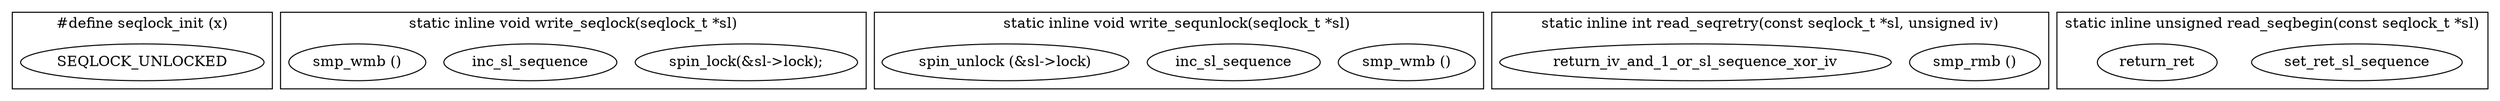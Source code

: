 digraph seqlock_h{
        subgraph cluster_seqlock_init{
                label="#define seqlock_init (x)";
                SEQLOCK_UNLOCKED[label="SEQLOCK_UNLOCKED"];
        }

        subgraph cluster_write_seqlock{
                label="static inline void write_seqlock(seqlock_t *sl)";
                spin_lock[label="spin_lock(&sl->lock);"];
                inc_sl_sequence[label="inc_sl_sequence"];
                smp_wmb[label="smp_wmb ()"];
        }

        subgraph cluster_write_sequnlock{
                label="static inline void write_sequnlock(seqlock_t *sl) ";
                smp_wmb_1[label="smp_wmb ()"];
                inc_sl_sequence_1[label="inc_sl_sequence"];
                spin_unlock[label="spin_unlock (&sl->lock)"];
        }

        subgraph cluster_read_seqretry{
                label="static inline int read_seqretry(const seqlock_t *sl, unsigned iv)";
                smp_rmb[label="smp_rmb ()"];
                return_iv_and_1_or_sl_sequence_xor_iv[label="return_iv_and_1_or_sl_sequence_xor_iv"];
        }

        subgraph cluster_read_seqbegin{
                label="static inline unsigned read_seqbegin(const seqlock_t *sl)";
                set_ret_sl_sequence[label="set_ret_sl_sequence"];
                smp_rmb[label="smp_rmb ()"];
                return_ret[label="return_ret"];
        }

}
